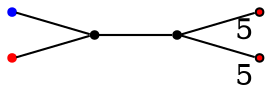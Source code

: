 graph diagram {
node [shape=point,color=black];
rankdir = LR;
subgraph subdiagram {
1 -- 2;
}
{3,4} -- 1;
2 -- {6,5}
3 [color=blue];
4 [color=red];
5 [fillcolor=red,xlabel=5];
6 [fillcolor=red,xlabel=5];
}
